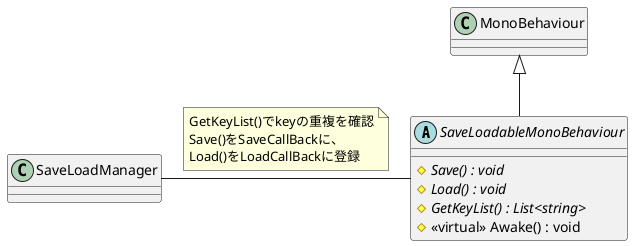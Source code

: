 @startuml
abstract class SaveLoadableMonoBehaviour {
    # {abstract} Save() : void
    # {abstract} Load() : void
    # {abstract} GetKeyList() : List<string>
    # <<virtual>> Awake() : void
}
MonoBehaviour <|-- SaveLoadableMonoBehaviour
SaveLoadableMonoBehaviour -left- SaveLoadManager
note right on link 
    GetKeyList()でkeyの重複を確認
    Save()をSaveCallBackに、
    Load()をLoadCallBackに登録
end note

@enduml

